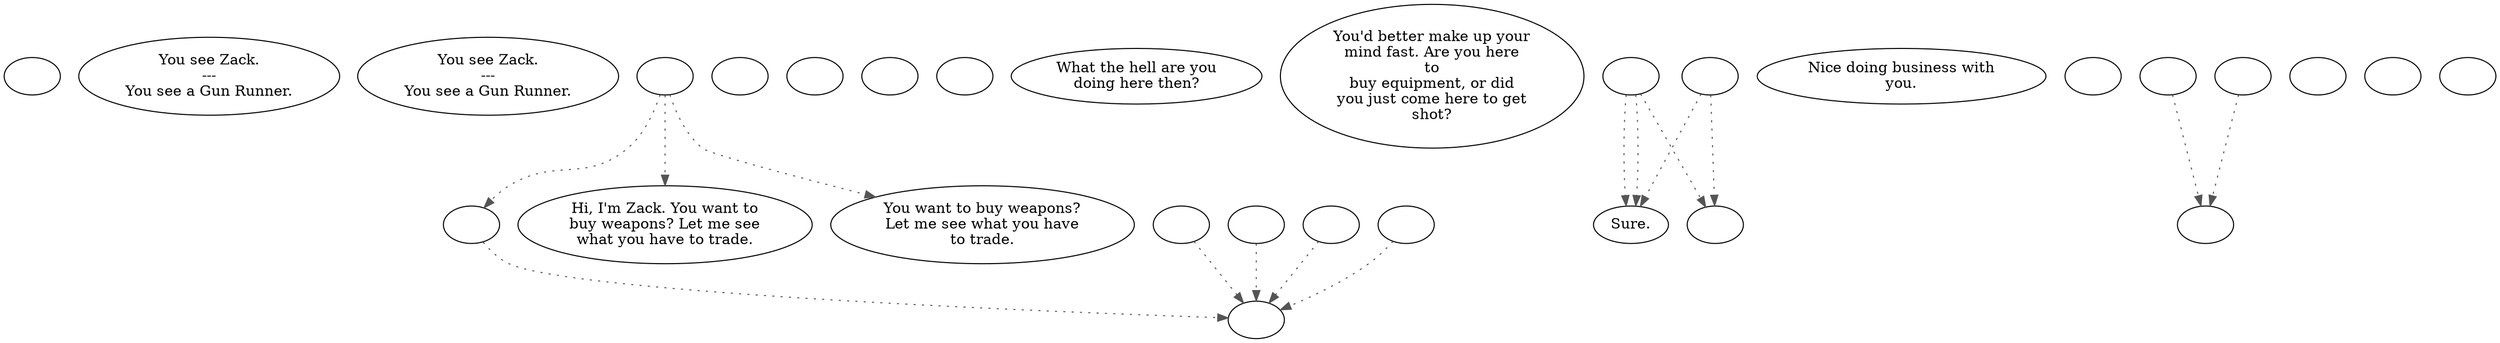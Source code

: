 digraph ZACK {
  "Start" [style=filled       fillcolor="#FFFFFF"       color="#000000"]
  "Start" [label=""]
  "look_at_p_proc" [style=filled       fillcolor="#FFFFFF"       color="#000000"]
  "look_at_p_proc" [label="You see Zack.\n---\nYou see a Gun Runner."]
  "description_p_proc" [style=filled       fillcolor="#FFFFFF"       color="#000000"]
  "description_p_proc" [label="You see Zack.\n---\nYou see a Gun Runner."]
  "talk_p_proc" [style=filled       fillcolor="#FFFFFF"       color="#000000"]
  "talk_p_proc" -> "get_reaction" [style=dotted color="#555555"]
  "talk_p_proc" -> "Zack00" [style=dotted color="#555555"]
  "talk_p_proc" -> "Zack01" [style=dotted color="#555555"]
  "talk_p_proc" [label=""]
  "damage_p_proc" [style=filled       fillcolor="#FFFFFF"       color="#000000"]
  "damage_p_proc" [label=""]
  "destroy_p_proc" [style=filled       fillcolor="#FFFFFF"       color="#000000"]
  "destroy_p_proc" [label=""]
  "critter_p_proc" [style=filled       fillcolor="#FFFFFF"       color="#000000"]
  "critter_p_proc" [label=""]
  "pickup_p_proc" [style=filled       fillcolor="#FFFFFF"       color="#000000"]
  "pickup_p_proc" [label=""]
  "Zack00" [style=filled       fillcolor="#FFFFFF"       color="#000000"]
  "Zack00" [label="Hi, I'm Zack. You want to\nbuy weapons? Let me see\nwhat you have to trade."]
  "Zack01" [style=filled       fillcolor="#FFFFFF"       color="#000000"]
  "Zack01" [label="You want to buy weapons?\nLet me see what you have\nto trade."]
  "Zack02" [style=filled       fillcolor="#FFFFFF"       color="#000000"]
  "Zack02" [label="What the hell are you\ndoing here then?"]
  "Zack03" [style=filled       fillcolor="#FFFFFF"       color="#000000"]
  "Zack03" [label="You'd better make up your\nmind fast. Are you here\nto\nbuy equipment, or did\nyou just come here to get\nshot?"]
  "Zack04" [style=filled       fillcolor="#FFFFFF"       color="#000000"]
  "Zack04" -> "ZackYes" [style=dotted color="#555555"]
  "Zack04" -> "ZackYes" [style=dotted color="#555555"]
  "Zack04" -> "ZackNo" [style=dotted color="#555555"]
  "Zack04" [label=""]
  "Zack05" [style=filled       fillcolor="#FFFFFF"       color="#000000"]
  "Zack05" -> "ZackYes" [style=dotted color="#555555"]
  "Zack05" -> "ZackNo" [style=dotted color="#555555"]
  "Zack05" [label=""]
  "ZackYes" [style=filled       fillcolor="#FFFFFF"       color="#000000"]
  "ZackYes" [label="Sure."]
  "ZackNo" [style=filled       fillcolor="#FFFFFF"       color="#000000"]
  "ZackNo" [label=""]
  "ZackBarter" [style=filled       fillcolor="#FFFFFF"       color="#000000"]
  "ZackBarter" [label="Nice doing business with\nyou."]
  "ZackEnd" [style=filled       fillcolor="#FFFFFF"       color="#000000"]
  "ZackEnd" [label=""]
  "get_reaction" [style=filled       fillcolor="#FFFFFF"       color="#000000"]
  "get_reaction" -> "ReactToLevel" [style=dotted color="#555555"]
  "get_reaction" [label=""]
  "ReactToLevel" [style=filled       fillcolor="#FFFFFF"       color="#000000"]
  "ReactToLevel" [label=""]
  "LevelToReact" [style=filled       fillcolor="#FFFFFF"       color="#000000"]
  "LevelToReact" [label=""]
  "UpReact" [style=filled       fillcolor="#FFFFFF"       color="#000000"]
  "UpReact" -> "ReactToLevel" [style=dotted color="#555555"]
  "UpReact" [label=""]
  "DownReact" [style=filled       fillcolor="#FFFFFF"       color="#000000"]
  "DownReact" -> "ReactToLevel" [style=dotted color="#555555"]
  "DownReact" [label=""]
  "BottomReact" [style=filled       fillcolor="#FFFFFF"       color="#000000"]
  "BottomReact" [label=""]
  "TopReact" [style=filled       fillcolor="#FFFFFF"       color="#000000"]
  "TopReact" [label=""]
  "BigUpReact" [style=filled       fillcolor="#FFFFFF"       color="#000000"]
  "BigUpReact" -> "ReactToLevel" [style=dotted color="#555555"]
  "BigUpReact" [label=""]
  "BigDownReact" [style=filled       fillcolor="#FFFFFF"       color="#000000"]
  "BigDownReact" -> "ReactToLevel" [style=dotted color="#555555"]
  "BigDownReact" [label=""]
  "UpReactLevel" [style=filled       fillcolor="#FFFFFF"       color="#000000"]
  "UpReactLevel" -> "LevelToReact" [style=dotted color="#555555"]
  "UpReactLevel" [label=""]
  "DownReactLevel" [style=filled       fillcolor="#FFFFFF"       color="#000000"]
  "DownReactLevel" -> "LevelToReact" [style=dotted color="#555555"]
  "DownReactLevel" [label=""]
  "Goodbyes" [style=filled       fillcolor="#FFFFFF"       color="#000000"]
  "Goodbyes" [label=""]
}